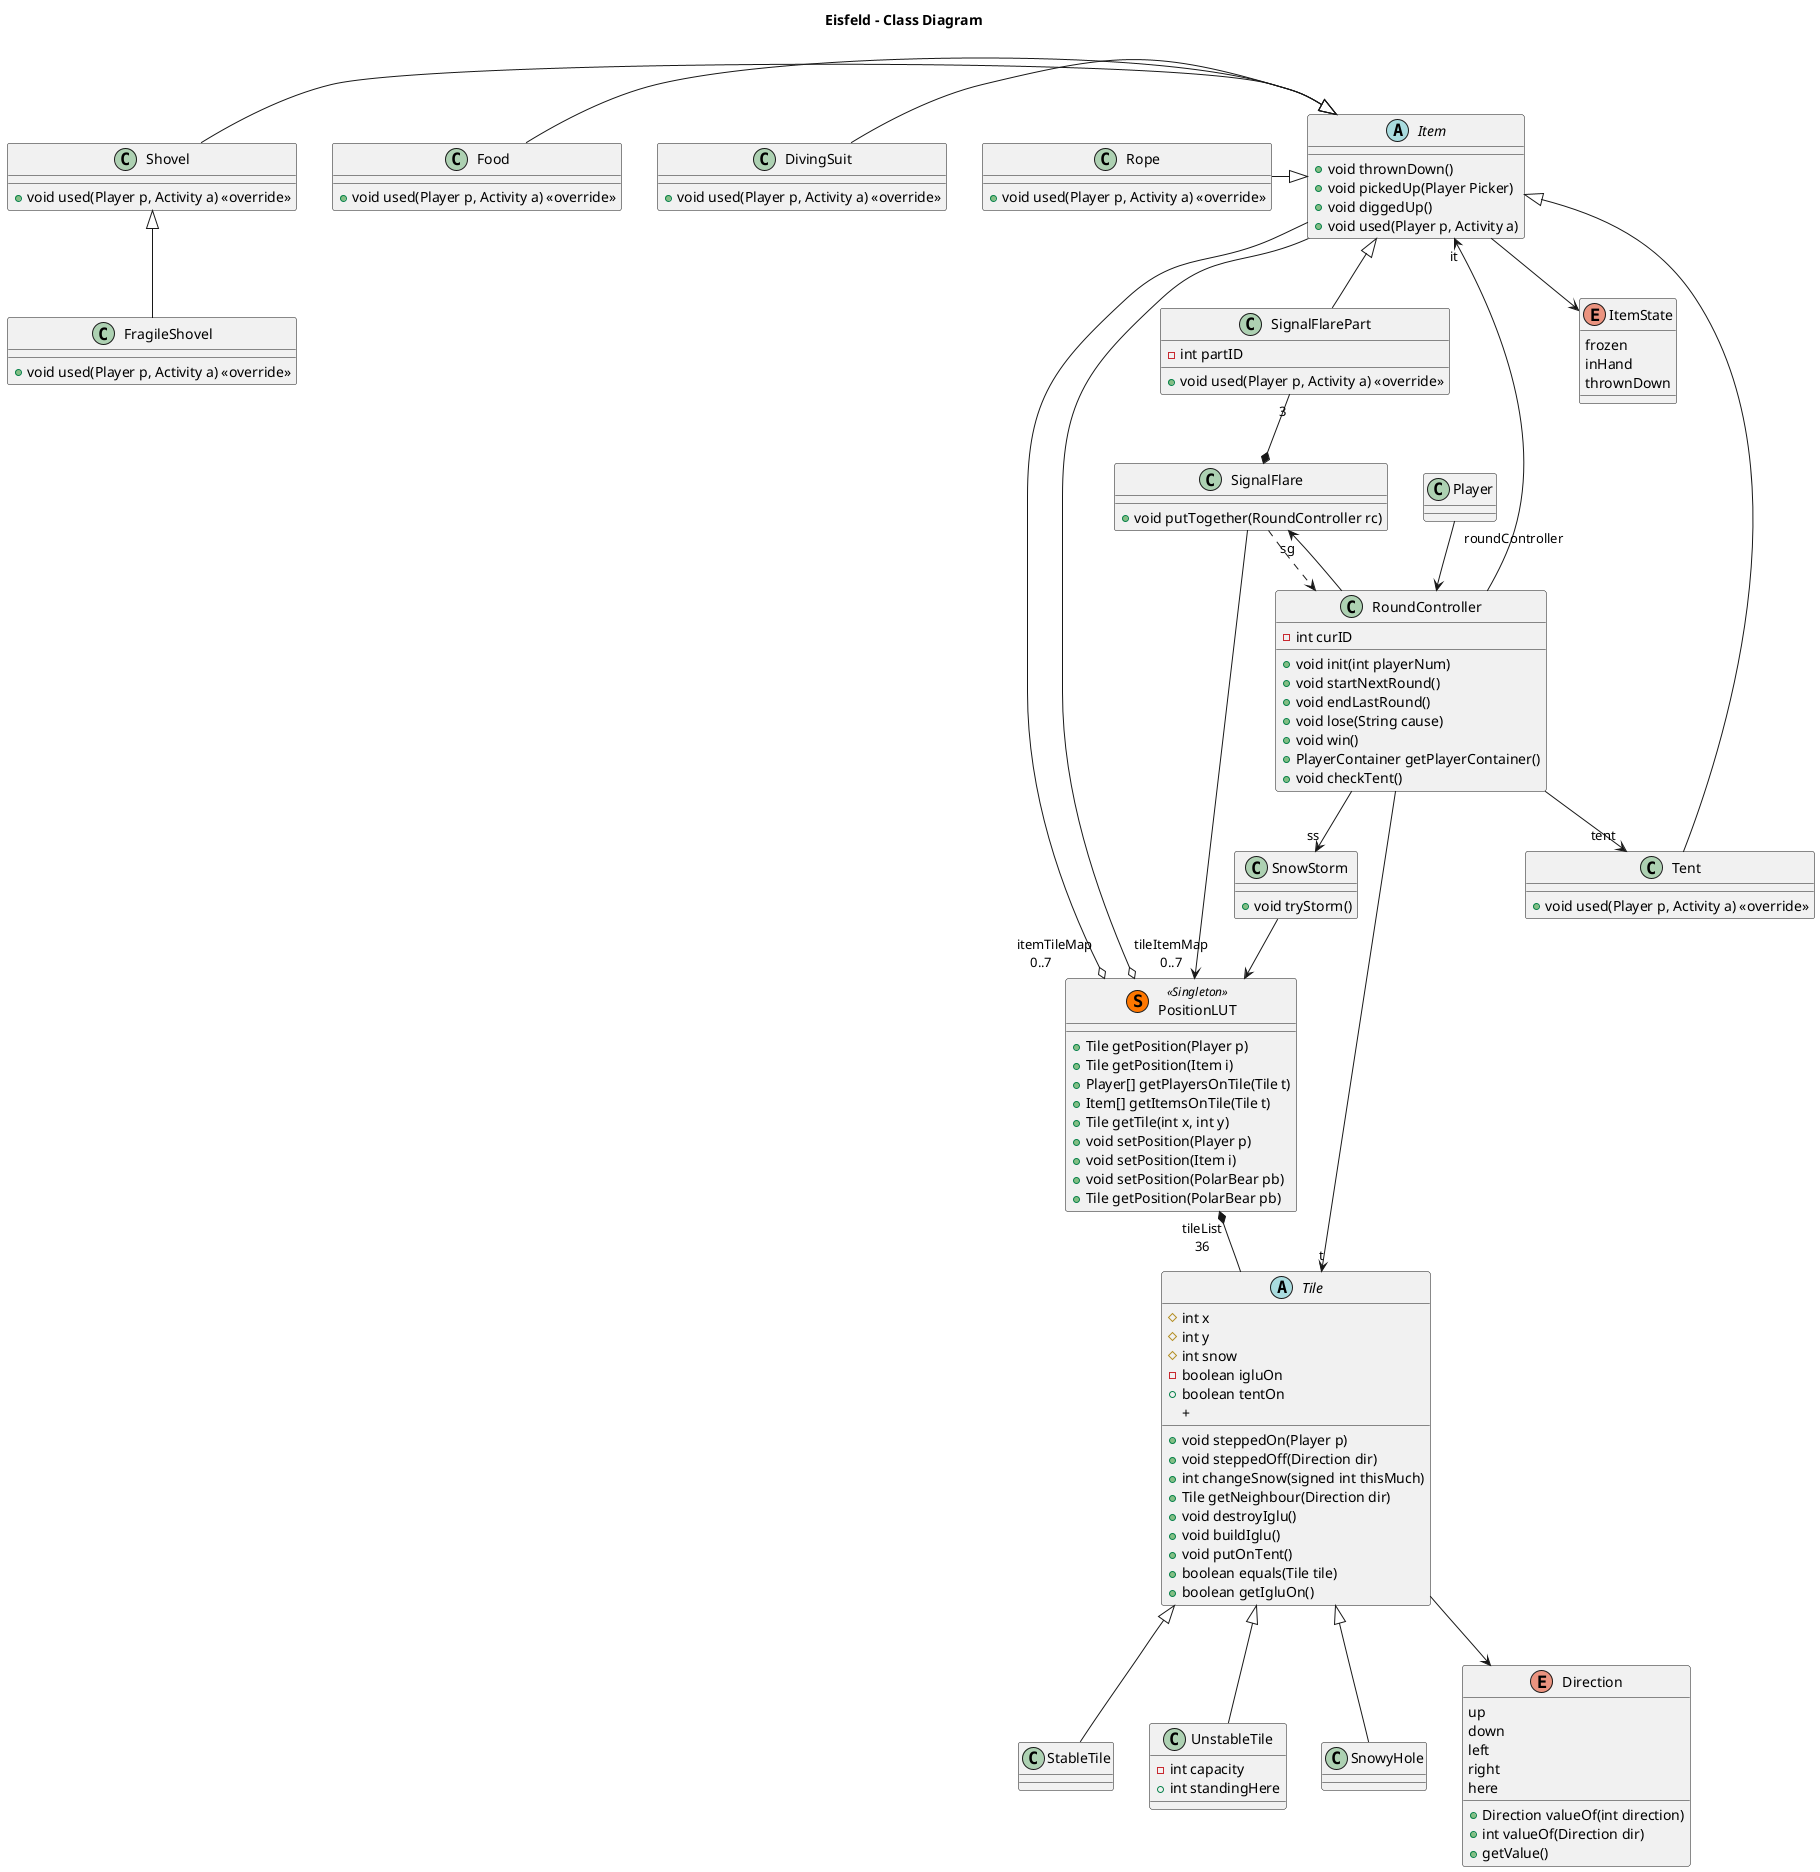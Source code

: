 @startuml 

title Eisfeld - Class Diagram 

class SnowStorm { 
    +void tryStorm() 
} 


abstract class Item { 
    +void thrownDown() 
    +void pickedUp(Player Picker) 
    +void diggedUp() 
    +void used(Player p, Activity a) 
} 

class Food { 
    +void used(Player p, Activity a) <<override>> 
} 

class Rope { 
    +void used(Player p, Activity a) <<override>> 
} 

class Shovel { 
    +void used(Player p, Activity a) <<override>> 
} 

class DivingSuit { 
    +void used(Player p, Activity a) <<override>> 
} 

class FragileShovel{
    +void used(Player p, Activity a) <<override>>
}

class SignalFlarePart { 
    -int partID 
    +void used(Player p, Activity a) <<override>> 
} 



class Tent{
    +void used(Player p, Activity a) <<override>>
}

Item <|-- Tent
Item <|-- SignalFlarePart 
Item <|-left- Food 
Item <|-left- Rope 
Item <|-left- Shovel 
Item <|-left- DivingSuit 

Shovel <|-- FragileShovel

class SignalFlare { 
    +void putTogether(RoundController rc) 
} 

SignalFlarePart "3"--* SignalFlare 
SignalFlare ..> RoundController 
SignalFlare --> PositionLUT 

abstract class Tile { 
    #int x 
    #int y 
    #int snow 
    -boolean igluOn 
    +boolean tentOn
    +void steppedOn(Player p) 
    +void steppedOff(Direction dir) 
    +int changeSnow(signed int thisMuch) 
    +Tile getNeighbour(Direction dir)
    +void destroyIglu()
    +void buildIglu()
    +void putOnTent()
    +boolean equals(Tile tile)
    +boolean getIgluOn()
    +
} 

class StableTile 
class UnstableTile { 
    -int capacity 
    +int standingHere 
} 

class SnowyHole

Tile <|-- StableTile 
Tile <|-- UnstableTile 
Tile <|-- SnowyHole 

enum Direction { 
    up 
    down 
    left 
    right 
    here
    
    +Direction valueOf(int direction)
    +int valueOf(Direction dir)
    +getValue()
} 

enum ItemState { 
    frozen 
    inHand 
    thrownDown 
} 

Item -down-> ItemState 
Tile --> Direction 

class PositionLUT << (S,#FF7700) Singleton >> { 
    +Tile getPosition(Player p) 
    +Tile getPosition(Item i) 
    +Player[] getPlayersOnTile(Tile t) 
    +Item[] getItemsOnTile(Tile t) 
    +Tile getTile(int x, int y) 
    +void setPosition(Player p) 
    +void setPosition(Item i) 
    +void setPosition(PolarBear pb)
    +Tile getPosition(PolarBear pb)
} 

PositionLUT "tileList\n36" *-- Tile 
PositionLUT "itemTileMap\t\n0..7\t\t" o-- Item 
PositionLUT "tileItemMap\n0..7" o-- Item 

class RoundController { 
    -int curID 
    +void init(int playerNum) 
    +void startNextRound() 
    +void endLastRound()
    +void lose(String cause) 
    +void win() 
    +PlayerContainer getPlayerContainer() 
    +void checkTent()
} 

RoundController --> "ss"SnowStorm 
RoundController --> "it"Item 
RoundController --> "t"Tile 
RoundController --> "sg"SignalFlare
RoundController --> "tent"Tent
Player "roundController"--> RoundController 
SnowStorm --> PositionLUT 

@enduml
